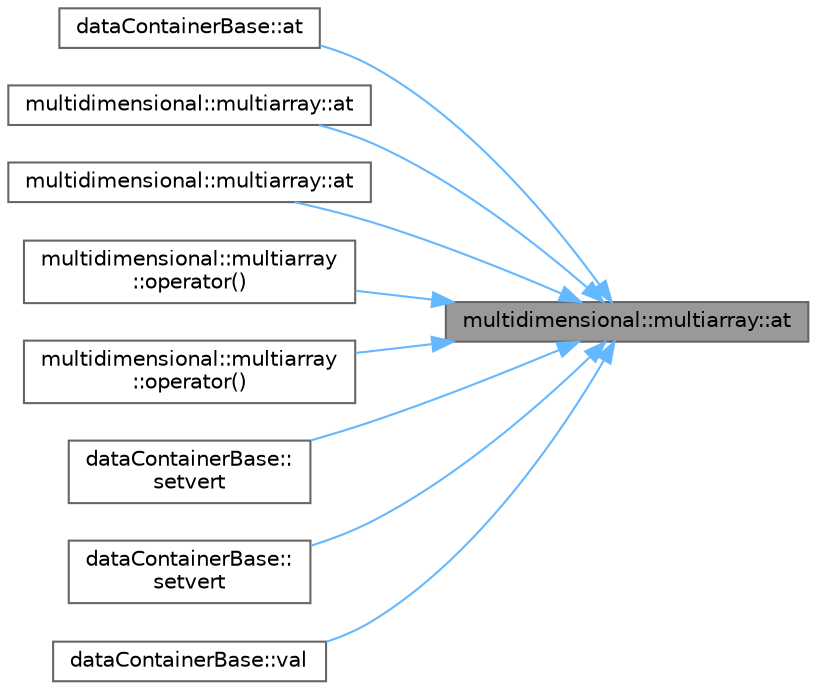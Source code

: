 digraph "multidimensional::multiarray::at"
{
 // INTERACTIVE_SVG=YES
 // LATEX_PDF_SIZE
  bgcolor="transparent";
  edge [fontname=Helvetica,fontsize=10,labelfontname=Helvetica,labelfontsize=10];
  node [fontname=Helvetica,fontsize=10,shape=box,height=0.2,width=0.4];
  rankdir="RL";
  Node1 [id="Node000001",label="multidimensional::multiarray::at",height=0.2,width=0.4,color="gray40", fillcolor="grey60", style="filled", fontcolor="black",tooltip="=== public member functions ==="];
  Node1 -> Node2 [id="edge1_Node000001_Node000002",dir="back",color="steelblue1",style="solid",tooltip=" "];
  Node2 [id="Node000002",label="dataContainerBase::at",height=0.2,width=0.4,color="grey40", fillcolor="white", style="filled",URL="$d5/d5f/classdataContainerBase.html#a57fc098f0ce433faa0c310ab412dafc7",tooltip="Returns reference to a value for a multiIndex."];
  Node1 -> Node3 [id="edge2_Node000001_Node000003",dir="back",color="steelblue1",style="solid",tooltip=" "];
  Node3 [id="Node000003",label="multidimensional::multiarray::at",height=0.2,width=0.4,color="grey40", fillcolor="white", style="filled",URL="$d7/d3f/classmultidimensional_1_1multiarray.html#aa97a456adb759b57b194617dd8a7d0ee",tooltip=" "];
  Node1 -> Node4 [id="edge3_Node000001_Node000004",dir="back",color="steelblue1",style="solid",tooltip=" "];
  Node4 [id="Node000004",label="multidimensional::multiarray::at",height=0.2,width=0.4,color="grey40", fillcolor="white", style="filled",URL="$d7/d3f/classmultidimensional_1_1multiarray.html#ac2bf92d856e69dd8d14c57a51c9a7013",tooltip=" "];
  Node1 -> Node5 [id="edge4_Node000001_Node000005",dir="back",color="steelblue1",style="solid",tooltip=" "];
  Node5 [id="Node000005",label="multidimensional::multiarray\l::operator()",height=0.2,width=0.4,color="grey40", fillcolor="white", style="filled",URL="$d7/d3f/classmultidimensional_1_1multiarray.html#aece079fe4fba332aa9b16511e94735c3",tooltip=" "];
  Node1 -> Node6 [id="edge5_Node000001_Node000006",dir="back",color="steelblue1",style="solid",tooltip=" "];
  Node6 [id="Node000006",label="multidimensional::multiarray\l::operator()",height=0.2,width=0.4,color="grey40", fillcolor="white", style="filled",URL="$d7/d3f/classmultidimensional_1_1multiarray.html#af391bb83902677481ae0045c5a66db36",tooltip=" "];
  Node1 -> Node7 [id="edge6_Node000001_Node000007",dir="back",color="steelblue1",style="solid",tooltip=" "];
  Node7 [id="Node000007",label="dataContainerBase::\lsetvert",height=0.2,width=0.4,color="grey40", fillcolor="white", style="filled",URL="$d5/d5f/classdataContainerBase.html#aefc529ad1483b4bb631d586e105051d9",tooltip=" "];
  Node1 -> Node8 [id="edge7_Node000001_Node000008",dir="back",color="steelblue1",style="solid",tooltip=" "];
  Node8 [id="Node000008",label="dataContainerBase::\lsetvert",height=0.2,width=0.4,color="grey40", fillcolor="white", style="filled",URL="$d5/d5f/classdataContainerBase.html#a4619283941f9095c26f409442c2431db",tooltip="Sets a value at a multiIndex."];
  Node1 -> Node9 [id="edge8_Node000001_Node000009",dir="back",color="steelblue1",style="solid",tooltip=" "];
  Node9 [id="Node000009",label="dataContainerBase::val",height=0.2,width=0.4,color="grey40", fillcolor="white", style="filled",URL="$d5/d5f/classdataContainerBase.html#a3ef7520d345f57577a35ebe048897d0e",tooltip=" "];
}
